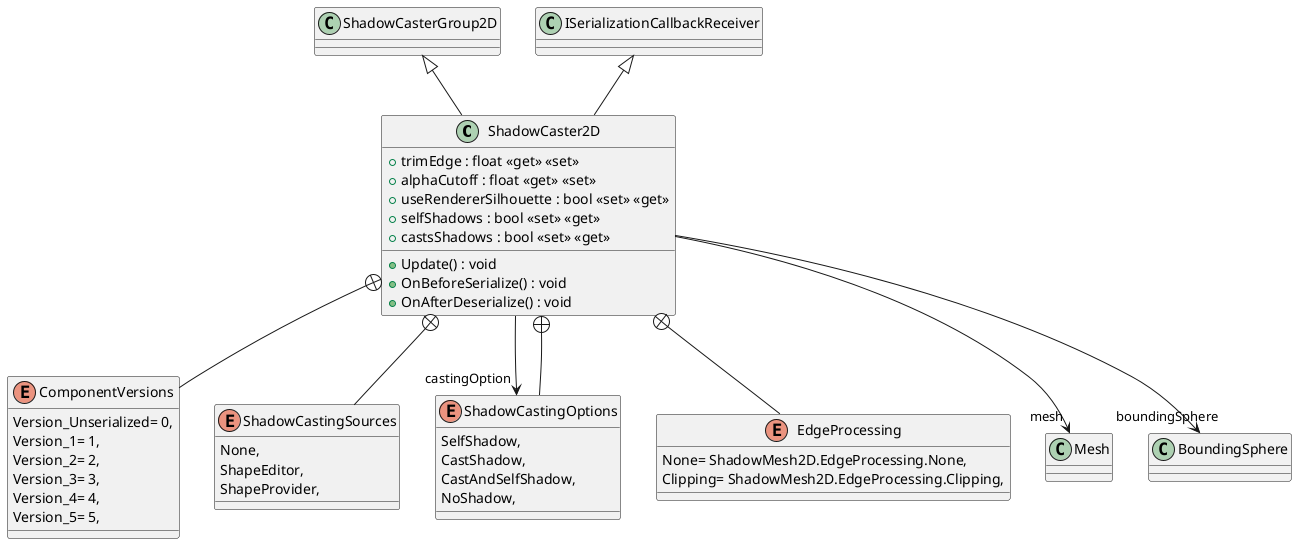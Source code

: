 @startuml
class ShadowCaster2D {
    + trimEdge : float <<get>> <<set>>
    + alphaCutoff : float <<get>> <<set>>
    + useRendererSilhouette : bool <<set>> <<get>>
    + selfShadows : bool <<set>> <<get>>
    + castsShadows : bool <<set>> <<get>>
    + Update() : void
    + OnBeforeSerialize() : void
    + OnAfterDeserialize() : void
}
enum ComponentVersions {
    Version_Unserialized= 0,
    Version_1= 1,
    Version_2= 2,
    Version_3= 3,
    Version_4= 4,
    Version_5= 5,
}
enum ShadowCastingSources {
    None,
    ShapeEditor,
    ShapeProvider,
}
enum ShadowCastingOptions {
    SelfShadow,
    CastShadow,
    CastAndSelfShadow,
    NoShadow,
}
enum EdgeProcessing {
    None= ShadowMesh2D.EdgeProcessing.None,
    Clipping= ShadowMesh2D.EdgeProcessing.Clipping,
}
ShadowCasterGroup2D <|-- ShadowCaster2D
ISerializationCallbackReceiver <|-- ShadowCaster2D
ShadowCaster2D --> "mesh" Mesh
ShadowCaster2D --> "boundingSphere" BoundingSphere
ShadowCaster2D --> "castingOption" ShadowCastingOptions
ShadowCaster2D +-- ComponentVersions
ShadowCaster2D +-- ShadowCastingSources
ShadowCaster2D +-- ShadowCastingOptions
ShadowCaster2D +-- EdgeProcessing
@enduml
